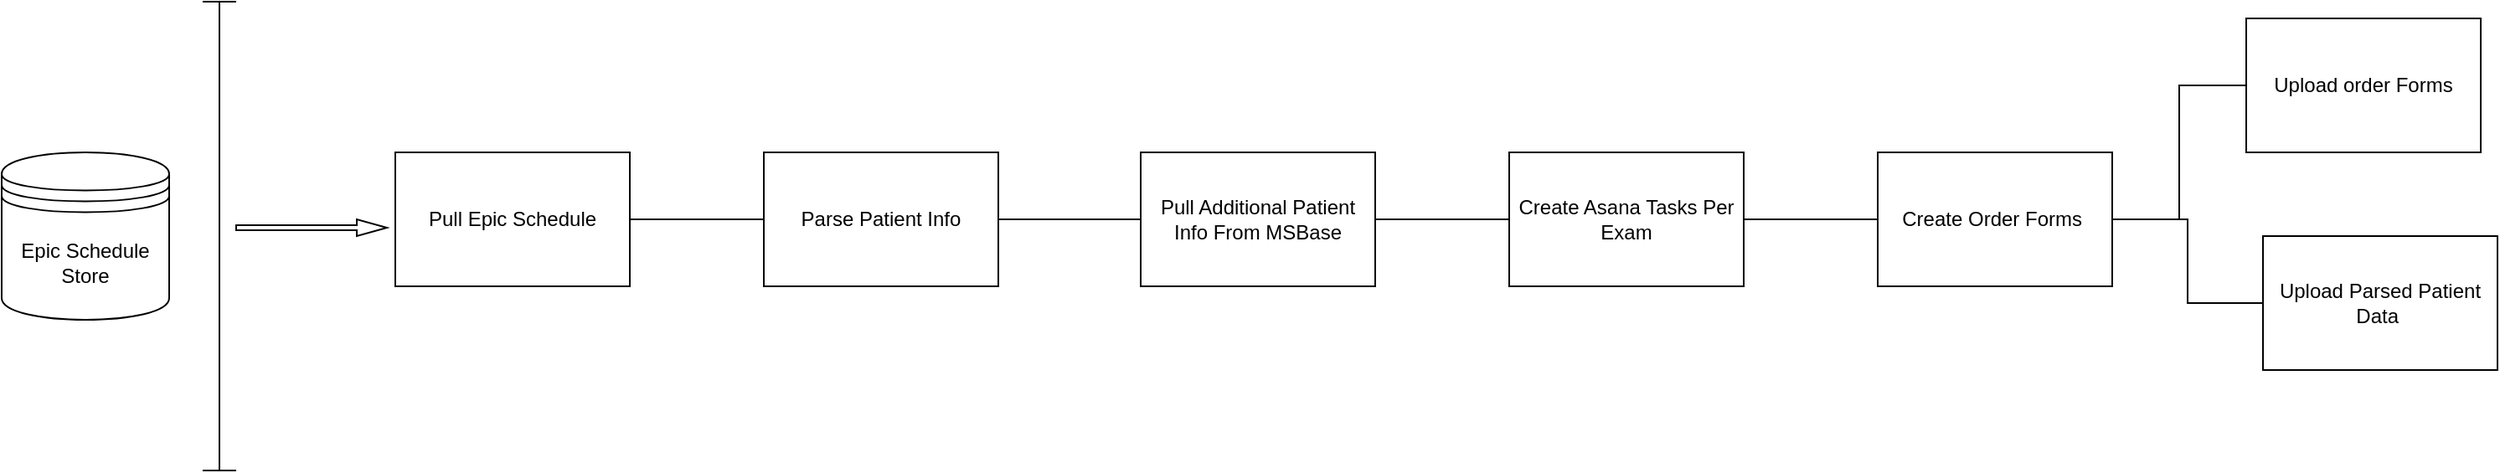 <mxfile version="23.0.0" type="github">
  <diagram name="Page-1" id="dRzKX7uDN2op6ZFsMsTr">
    <mxGraphModel dx="1011" dy="808" grid="1" gridSize="10" guides="1" tooltips="1" connect="1" arrows="1" fold="1" page="1" pageScale="10" pageWidth="850" pageHeight="1100" math="0" shadow="0">
      <root>
        <mxCell id="0" />
        <mxCell id="1" parent="0" />
        <mxCell id="LHyEVdSiv4Fwj-c59Aah-2" value="Epic Schedule Store" style="shape=datastore;whiteSpace=wrap;html=1;" vertex="1" parent="1">
          <mxGeometry x="50" y="220" width="100" height="100" as="geometry" />
        </mxCell>
        <mxCell id="LHyEVdSiv4Fwj-c59Aah-3" value="" style="shape=crossbar;whiteSpace=wrap;html=1;rounded=1;direction=south;" vertex="1" parent="1">
          <mxGeometry x="170" y="130" width="20" height="280" as="geometry" />
        </mxCell>
        <mxCell id="LHyEVdSiv4Fwj-c59Aah-15" value="" style="edgeStyle=elbowEdgeStyle;rounded=0;orthogonalLoop=1;jettySize=auto;html=1;elbow=horizontal;startArrow=none;endArrow=none;" edge="1" parent="1" source="LHyEVdSiv4Fwj-c59Aah-7" target="LHyEVdSiv4Fwj-c59Aah-14">
          <mxGeometry relative="1" as="geometry" />
        </mxCell>
        <UserObject label="Pull Epic Schedule" treeRoot="1" id="LHyEVdSiv4Fwj-c59Aah-7">
          <mxCell style="whiteSpace=wrap;html=1;align=center;treeFolding=1;treeMoving=1;newEdgeStyle={&quot;edgeStyle&quot;:&quot;elbowEdgeStyle&quot;,&quot;startArrow&quot;:&quot;none&quot;,&quot;endArrow&quot;:&quot;none&quot;};" vertex="1" collapsed="1" parent="1">
            <mxGeometry x="285" y="220" width="140" height="80" as="geometry" />
          </mxCell>
        </UserObject>
        <mxCell id="LHyEVdSiv4Fwj-c59Aah-12" value="" style="shape=singleArrow;direction=west;whiteSpace=wrap;html=1;rotation=-180;" vertex="1" parent="1">
          <mxGeometry x="190" y="260" width="90" height="10" as="geometry" />
        </mxCell>
        <mxCell id="LHyEVdSiv4Fwj-c59Aah-18" value="" style="edgeStyle=elbowEdgeStyle;rounded=0;orthogonalLoop=1;jettySize=auto;html=1;elbow=horizontal;startArrow=none;endArrow=none;" edge="1" parent="1" source="LHyEVdSiv4Fwj-c59Aah-14" target="LHyEVdSiv4Fwj-c59Aah-17">
          <mxGeometry relative="1" as="geometry" />
        </mxCell>
        <UserObject label="Parse Patient Info" treeRoot="1" id="LHyEVdSiv4Fwj-c59Aah-14">
          <mxCell style="whiteSpace=wrap;html=1;align=center;treeFolding=1;treeMoving=1;newEdgeStyle={&quot;edgeStyle&quot;:&quot;elbowEdgeStyle&quot;,&quot;startArrow&quot;:&quot;none&quot;,&quot;endArrow&quot;:&quot;none&quot;};" vertex="1" collapsed="1" parent="1">
            <mxGeometry x="505" y="220" width="140" height="80" as="geometry" />
          </mxCell>
        </UserObject>
        <mxCell id="LHyEVdSiv4Fwj-c59Aah-22" value="" style="edgeStyle=elbowEdgeStyle;rounded=0;orthogonalLoop=1;jettySize=auto;html=1;elbow=horizontal;startArrow=none;endArrow=none;" edge="1" parent="1" source="LHyEVdSiv4Fwj-c59Aah-17" target="LHyEVdSiv4Fwj-c59Aah-21">
          <mxGeometry relative="1" as="geometry" />
        </mxCell>
        <UserObject label="Pull Additional Patient Info From MSBase" treeRoot="1" id="LHyEVdSiv4Fwj-c59Aah-17">
          <mxCell style="whiteSpace=wrap;html=1;align=center;treeFolding=1;treeMoving=1;newEdgeStyle={&quot;edgeStyle&quot;:&quot;elbowEdgeStyle&quot;,&quot;startArrow&quot;:&quot;none&quot;,&quot;endArrow&quot;:&quot;none&quot;};" vertex="1" collapsed="1" parent="1">
            <mxGeometry x="730" y="220" width="140" height="80" as="geometry" />
          </mxCell>
        </UserObject>
        <mxCell id="LHyEVdSiv4Fwj-c59Aah-24" value="" style="edgeStyle=elbowEdgeStyle;rounded=0;orthogonalLoop=1;jettySize=auto;html=1;elbow=horizontal;startArrow=none;endArrow=none;" edge="1" parent="1" source="LHyEVdSiv4Fwj-c59Aah-21" target="LHyEVdSiv4Fwj-c59Aah-23">
          <mxGeometry relative="1" as="geometry" />
        </mxCell>
        <UserObject label="Create Asana Tasks Per Exam" treeRoot="1" id="LHyEVdSiv4Fwj-c59Aah-21">
          <mxCell style="whiteSpace=wrap;html=1;align=center;treeFolding=1;treeMoving=1;newEdgeStyle={&quot;edgeStyle&quot;:&quot;elbowEdgeStyle&quot;,&quot;startArrow&quot;:&quot;none&quot;,&quot;endArrow&quot;:&quot;none&quot;};" vertex="1" collapsed="1" parent="1">
            <mxGeometry x="950" y="220" width="140" height="80" as="geometry" />
          </mxCell>
        </UserObject>
        <mxCell id="LHyEVdSiv4Fwj-c59Aah-26" value="" style="edgeStyle=elbowEdgeStyle;rounded=0;orthogonalLoop=1;jettySize=auto;html=1;elbow=horizontal;startArrow=none;endArrow=none;" edge="1" parent="1" source="LHyEVdSiv4Fwj-c59Aah-23" target="LHyEVdSiv4Fwj-c59Aah-25">
          <mxGeometry relative="1" as="geometry" />
        </mxCell>
        <mxCell id="LHyEVdSiv4Fwj-c59Aah-28" value="" style="edgeStyle=elbowEdgeStyle;rounded=0;orthogonalLoop=1;jettySize=auto;html=1;elbow=horizontal;startArrow=none;endArrow=none;" edge="1" parent="1" source="LHyEVdSiv4Fwj-c59Aah-23" target="LHyEVdSiv4Fwj-c59Aah-27">
          <mxGeometry relative="1" as="geometry" />
        </mxCell>
        <UserObject label="Create Order Forms&amp;nbsp;" treeRoot="1" id="LHyEVdSiv4Fwj-c59Aah-23">
          <mxCell style="whiteSpace=wrap;html=1;align=center;treeFolding=1;treeMoving=1;newEdgeStyle={&quot;edgeStyle&quot;:&quot;elbowEdgeStyle&quot;,&quot;startArrow&quot;:&quot;none&quot;,&quot;endArrow&quot;:&quot;none&quot;};" vertex="1" collapsed="1" parent="1">
            <mxGeometry x="1170" y="220" width="140" height="80" as="geometry" />
          </mxCell>
        </UserObject>
        <UserObject label="Upload order Forms" treeRoot="1" id="LHyEVdSiv4Fwj-c59Aah-25">
          <mxCell style="whiteSpace=wrap;html=1;align=center;treeFolding=1;treeMoving=1;newEdgeStyle={&quot;edgeStyle&quot;:&quot;elbowEdgeStyle&quot;,&quot;startArrow&quot;:&quot;none&quot;,&quot;endArrow&quot;:&quot;none&quot;};" vertex="1" collapsed="1" parent="1">
            <mxGeometry x="1390" y="140" width="140" height="80" as="geometry" />
          </mxCell>
        </UserObject>
        <UserObject label="Upload Parsed Patient Data&amp;nbsp;" treeRoot="1" id="LHyEVdSiv4Fwj-c59Aah-27">
          <mxCell style="whiteSpace=wrap;html=1;align=center;treeFolding=1;treeMoving=1;newEdgeStyle={&quot;edgeStyle&quot;:&quot;elbowEdgeStyle&quot;,&quot;startArrow&quot;:&quot;none&quot;,&quot;endArrow&quot;:&quot;none&quot;};" vertex="1" collapsed="1" parent="1">
            <mxGeometry x="1400" y="270" width="140" height="80" as="geometry" />
          </mxCell>
        </UserObject>
      </root>
    </mxGraphModel>
  </diagram>
</mxfile>
